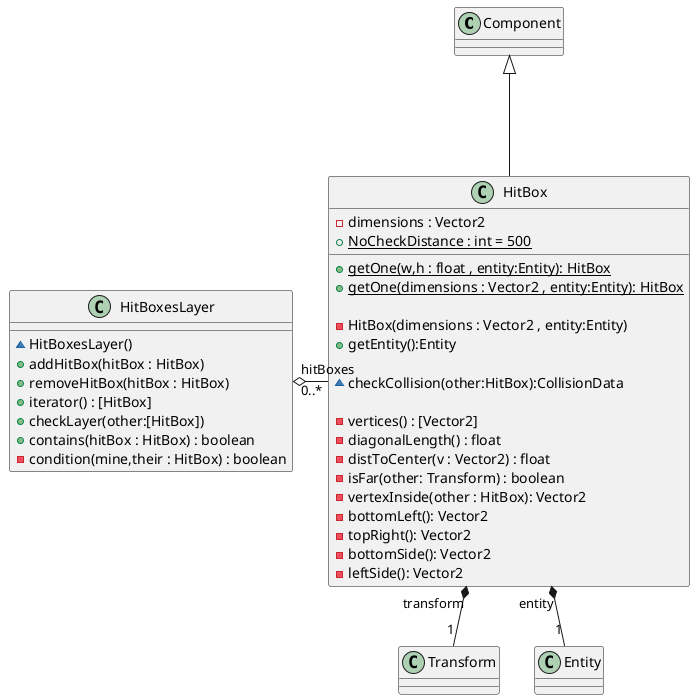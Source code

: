 @startuml

Component <|--- HitBox
HitBox "transform" *-- "1" Transform
HitBox "entity" *-- "1" Entity
class HitBox{
    - dimensions : Vector2
    +{static} NoCheckDistance : int = 500
    +{static} getOne(w,h : float , entity:Entity): HitBox
    +{static} getOne(dimensions : Vector2 , entity:Entity): HitBox

    -HitBox(dimensions : Vector2 , entity:Entity)
    +getEntity():Entity

    ~checkCollision(other:HitBox):CollisionData

    - vertices() : [Vector2]
    - diagonalLength() : float
    - distToCenter(v : Vector2) : float
    - isFar(other: Transform) : boolean
    - vertexInside(other : HitBox): Vector2
    - bottomLeft(): Vector2
    - topRight(): Vector2
    - bottomSide(): Vector2
    - leftSide(): Vector2

}

HitBoxesLayer "hitBoxes" o- "0..*" HitBox


class HitBoxesLayer{
    ~ HitBoxesLayer()
    + addHitBox(hitBox : HitBox)
    + removeHitBox(hitBox : HitBox)
    + iterator() : [HitBox]
    + checkLayer(other:[HitBox])
    + contains(hitBox : HitBox) : boolean
    - condition(mine,their : HitBox) : boolean

}

@enduml